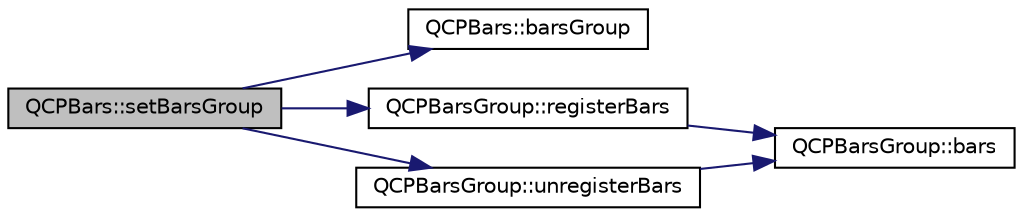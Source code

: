 digraph "QCPBars::setBarsGroup"
{
 // LATEX_PDF_SIZE
  edge [fontname="Helvetica",fontsize="10",labelfontname="Helvetica",labelfontsize="10"];
  node [fontname="Helvetica",fontsize="10",shape=record];
  rankdir="LR";
  Node1 [label="QCPBars::setBarsGroup",height=0.2,width=0.4,color="black", fillcolor="grey75", style="filled", fontcolor="black",tooltip=" "];
  Node1 -> Node2 [color="midnightblue",fontsize="10",style="solid",fontname="Helvetica"];
  Node2 [label="QCPBars::barsGroup",height=0.2,width=0.4,color="black", fillcolor="white", style="filled",URL="$classQCPBars.html#a5eef59840b68d205df4e0c3df5f97633",tooltip=" "];
  Node1 -> Node3 [color="midnightblue",fontsize="10",style="solid",fontname="Helvetica"];
  Node3 [label="QCPBarsGroup::registerBars",height=0.2,width=0.4,color="black", fillcolor="white", style="filled",URL="$classQCPBarsGroup.html#a7b00514f19ad58d0bb3fd5246a67fae2",tooltip=" "];
  Node3 -> Node4 [color="midnightblue",fontsize="10",style="solid",fontname="Helvetica"];
  Node4 [label="QCPBarsGroup::bars",height=0.2,width=0.4,color="black", fillcolor="white", style="filled",URL="$classQCPBarsGroup.html#a6e4f4e86abbec6a9342f204ef82abef8",tooltip=" "];
  Node1 -> Node5 [color="midnightblue",fontsize="10",style="solid",fontname="Helvetica"];
  Node5 [label="QCPBarsGroup::unregisterBars",height=0.2,width=0.4,color="black", fillcolor="white", style="filled",URL="$classQCPBarsGroup.html#ac7073cdd7b1a40c6cb4b5f908145f8c4",tooltip=" "];
  Node5 -> Node4 [color="midnightblue",fontsize="10",style="solid",fontname="Helvetica"];
}
